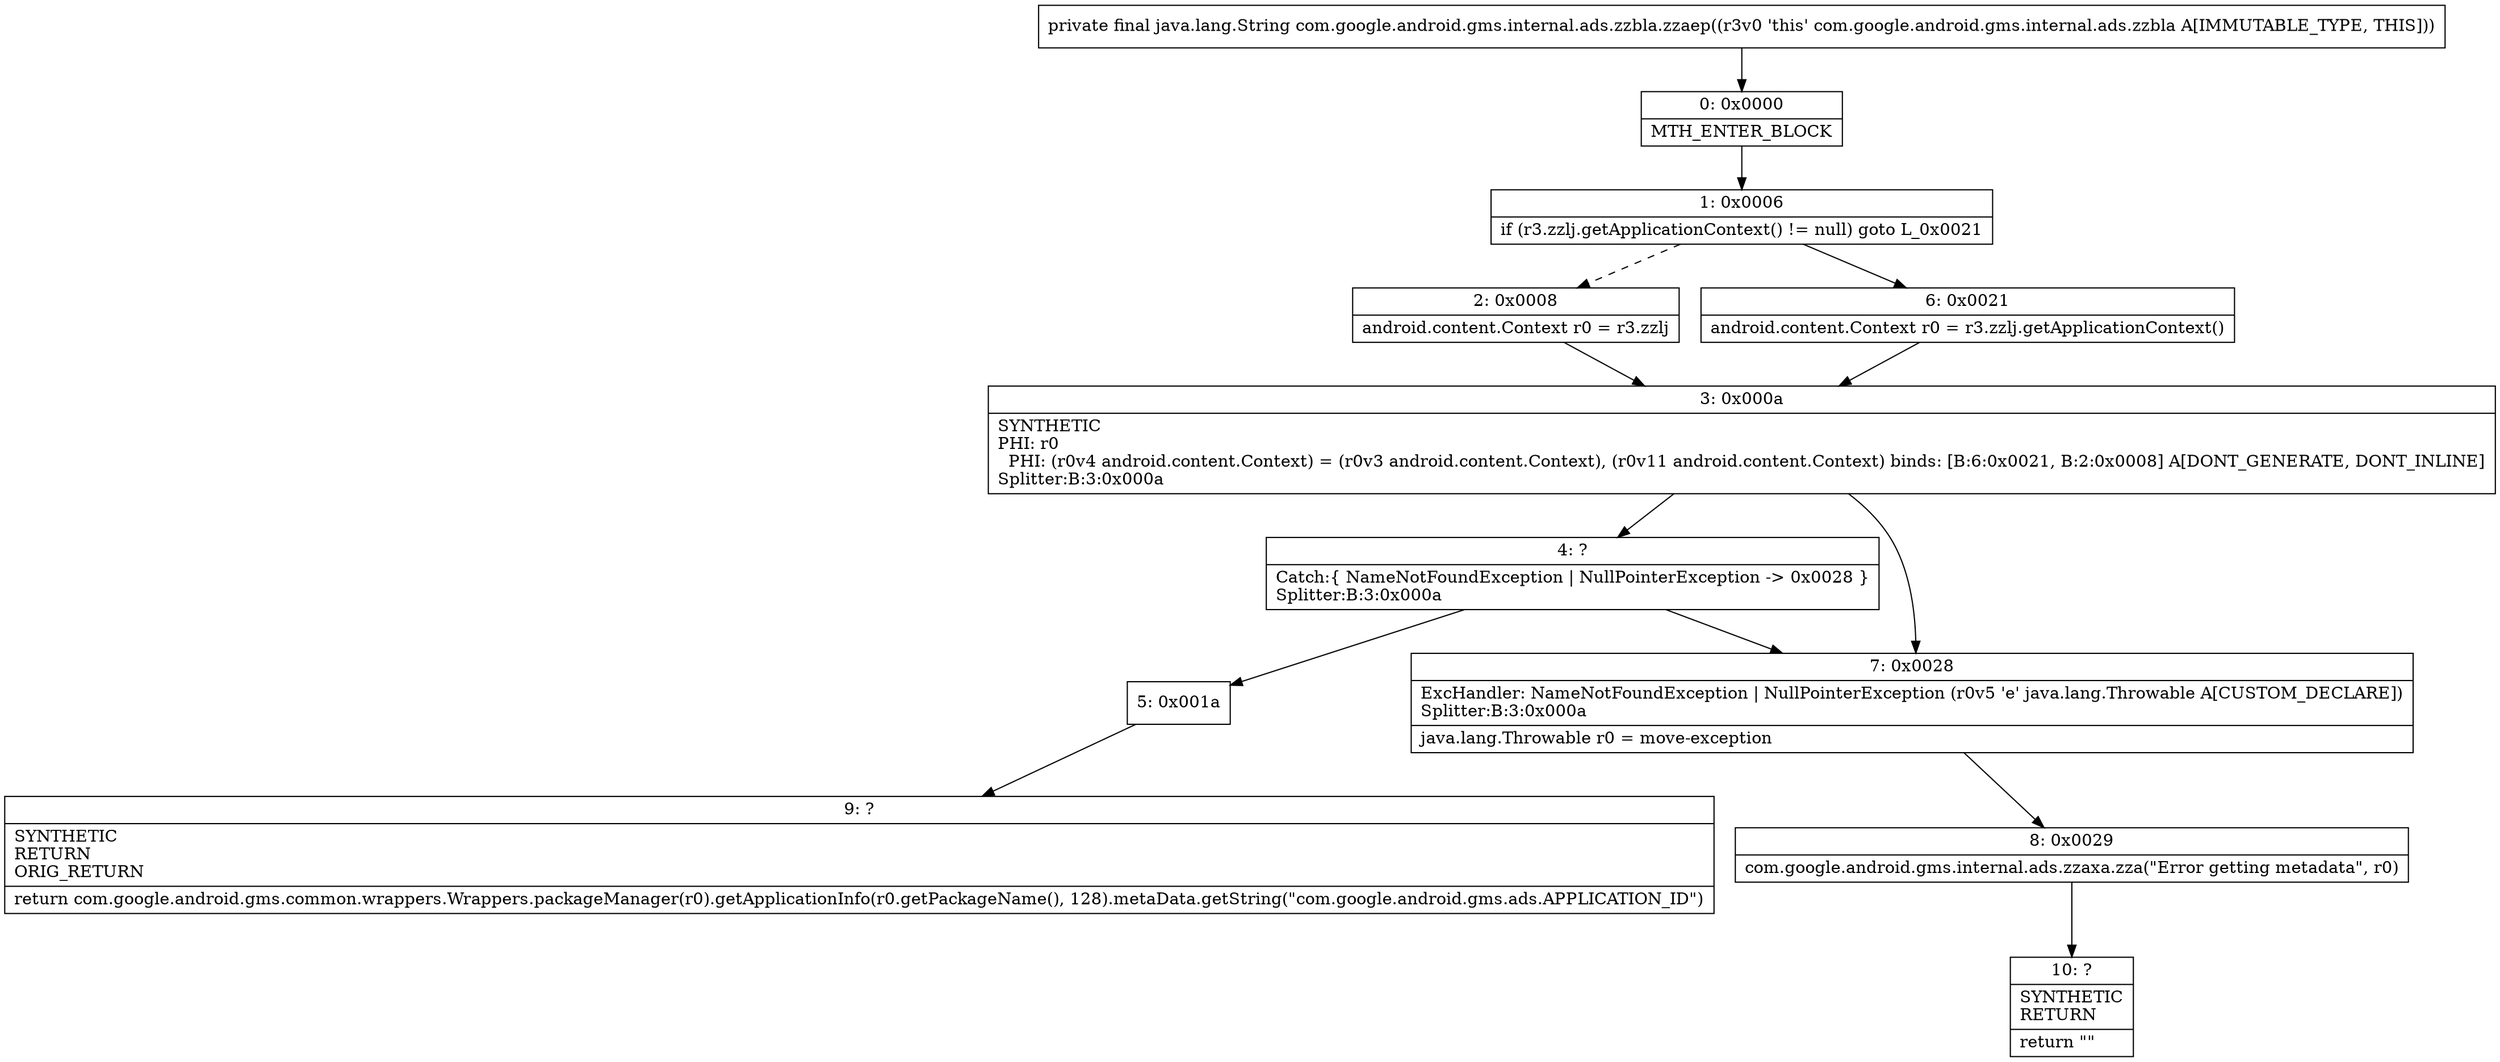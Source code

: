 digraph "CFG forcom.google.android.gms.internal.ads.zzbla.zzaep()Ljava\/lang\/String;" {
Node_0 [shape=record,label="{0\:\ 0x0000|MTH_ENTER_BLOCK\l}"];
Node_1 [shape=record,label="{1\:\ 0x0006|if (r3.zzlj.getApplicationContext() != null) goto L_0x0021\l}"];
Node_2 [shape=record,label="{2\:\ 0x0008|android.content.Context r0 = r3.zzlj\l}"];
Node_3 [shape=record,label="{3\:\ 0x000a|SYNTHETIC\lPHI: r0 \l  PHI: (r0v4 android.content.Context) = (r0v3 android.content.Context), (r0v11 android.content.Context) binds: [B:6:0x0021, B:2:0x0008] A[DONT_GENERATE, DONT_INLINE]\lSplitter:B:3:0x000a\l}"];
Node_4 [shape=record,label="{4\:\ ?|Catch:\{ NameNotFoundException \| NullPointerException \-\> 0x0028 \}\lSplitter:B:3:0x000a\l}"];
Node_5 [shape=record,label="{5\:\ 0x001a}"];
Node_6 [shape=record,label="{6\:\ 0x0021|android.content.Context r0 = r3.zzlj.getApplicationContext()\l}"];
Node_7 [shape=record,label="{7\:\ 0x0028|ExcHandler: NameNotFoundException \| NullPointerException (r0v5 'e' java.lang.Throwable A[CUSTOM_DECLARE])\lSplitter:B:3:0x000a\l|java.lang.Throwable r0 = move\-exception\l}"];
Node_8 [shape=record,label="{8\:\ 0x0029|com.google.android.gms.internal.ads.zzaxa.zza(\"Error getting metadata\", r0)\l}"];
Node_9 [shape=record,label="{9\:\ ?|SYNTHETIC\lRETURN\lORIG_RETURN\l|return com.google.android.gms.common.wrappers.Wrappers.packageManager(r0).getApplicationInfo(r0.getPackageName(), 128).metaData.getString(\"com.google.android.gms.ads.APPLICATION_ID\")\l}"];
Node_10 [shape=record,label="{10\:\ ?|SYNTHETIC\lRETURN\l|return \"\"\l}"];
MethodNode[shape=record,label="{private final java.lang.String com.google.android.gms.internal.ads.zzbla.zzaep((r3v0 'this' com.google.android.gms.internal.ads.zzbla A[IMMUTABLE_TYPE, THIS])) }"];
MethodNode -> Node_0;
Node_0 -> Node_1;
Node_1 -> Node_2[style=dashed];
Node_1 -> Node_6;
Node_2 -> Node_3;
Node_3 -> Node_4;
Node_3 -> Node_7;
Node_4 -> Node_5;
Node_4 -> Node_7;
Node_5 -> Node_9;
Node_6 -> Node_3;
Node_7 -> Node_8;
Node_8 -> Node_10;
}


